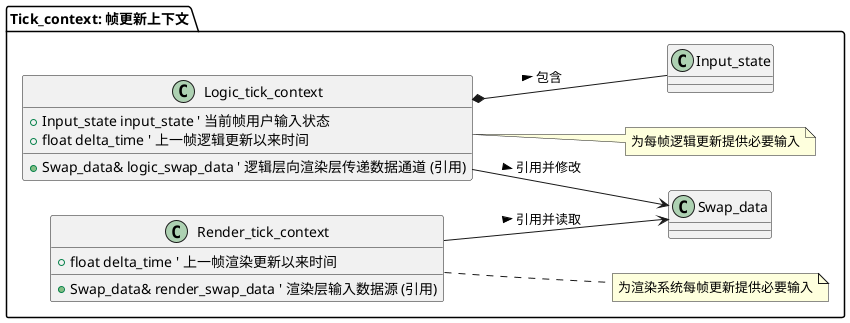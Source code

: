 @startuml
left to right direction
' Define standard types for attributes for consistency
!define Matrix Matrix
!define Vector3 Vector3
!define Color Color
!define shared_ptr "std::shared_ptr<"
!define List "List<"

' =====================================
' 核心数据交换结构 (Core Data Exchange Structures)
' =====================================


' =====================================
' Tick_context: 上下文数据结构
' =====================================
package "Tick_context: 帧更新上下文" {
    class Logic_tick_context {
        + Input_state input_state ' 当前帧用户输入状态
        + Swap_data& logic_swap_data ' 逻辑层向渲染层传递数据通道 (引用)
        + float delta_time ' 上一帧逻辑更新以来时间
    }

    class Render_tick_context {
        + Swap_data& render_swap_data ' 渲染层输入数据源 (引用)
        + float delta_time ' 上一帧渲染更新以来时间
    }

    ' 外部依赖/相关类
    class Input_state {
        ' 键盘、鼠标等输入状态
        ' ...
    }

    ' =====================================
    ' Tick_context 结构之间的关系
    ' =====================================

    Logic_tick_context *-- Input_state : 包含 >
    Logic_tick_context --> Swap_data : 引用并修改 >
    Render_tick_context --> Swap_data : 引用并读取 >

    ' Notes for clarity
    note "为每帧逻辑更新提供必要输入" as LogicContextNote
    Logic_tick_context .. LogicContextNote

    note "为渲染系统每帧更新提供必要输入" as RenderContextNote
    Render_tick_context .. RenderContextNote
}



@enduml